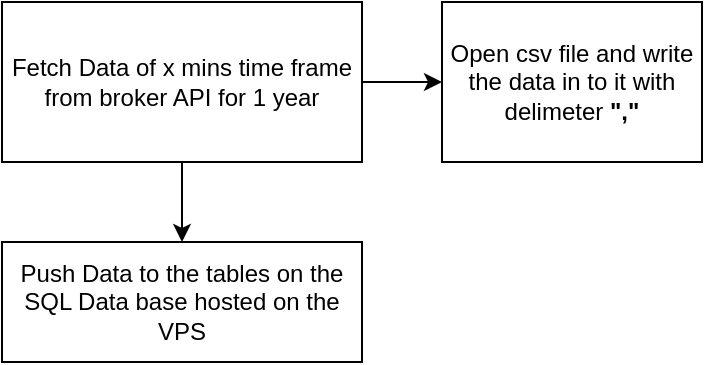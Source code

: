 <mxfile version="21.5.1" type="github">
  <diagram name="Page-1" id="0DDMd3gsn2C4s6-PBbxJ">
    <mxGraphModel dx="607" dy="312" grid="1" gridSize="10" guides="1" tooltips="1" connect="1" arrows="1" fold="1" page="1" pageScale="1" pageWidth="850" pageHeight="1100" math="0" shadow="0">
      <root>
        <mxCell id="0" />
        <mxCell id="1" parent="0" />
        <mxCell id="yVkJ5vQHjLdoR86XCxUz-2" value="Fetch Data of x mins time frame from broker API for 1 year" style="rounded=0;whiteSpace=wrap;html=1;" vertex="1" parent="1">
          <mxGeometry x="120" y="440" width="180" height="80" as="geometry" />
        </mxCell>
        <mxCell id="yVkJ5vQHjLdoR86XCxUz-3" value="Open csv file and write the data in to it with delimeter &lt;b&gt;&quot;,&quot;&lt;/b&gt;" style="rounded=0;whiteSpace=wrap;html=1;" vertex="1" parent="1">
          <mxGeometry x="340" y="440" width="130" height="80" as="geometry" />
        </mxCell>
        <mxCell id="yVkJ5vQHjLdoR86XCxUz-4" value="" style="endArrow=classic;html=1;rounded=0;exitX=1;exitY=0.5;exitDx=0;exitDy=0;entryX=0;entryY=0.5;entryDx=0;entryDy=0;" edge="1" parent="1" source="yVkJ5vQHjLdoR86XCxUz-2" target="yVkJ5vQHjLdoR86XCxUz-3">
          <mxGeometry width="50" height="50" relative="1" as="geometry">
            <mxPoint x="350" y="560" as="sourcePoint" />
            <mxPoint x="400" y="510" as="targetPoint" />
          </mxGeometry>
        </mxCell>
        <mxCell id="yVkJ5vQHjLdoR86XCxUz-5" value="Push Data to the tables on the SQL Data base hosted on the VPS" style="rounded=0;whiteSpace=wrap;html=1;" vertex="1" parent="1">
          <mxGeometry x="120" y="560" width="180" height="60" as="geometry" />
        </mxCell>
        <mxCell id="yVkJ5vQHjLdoR86XCxUz-6" value="" style="endArrow=classic;html=1;rounded=0;entryX=0.5;entryY=0;entryDx=0;entryDy=0;" edge="1" parent="1" source="yVkJ5vQHjLdoR86XCxUz-2" target="yVkJ5vQHjLdoR86XCxUz-5">
          <mxGeometry width="50" height="50" relative="1" as="geometry">
            <mxPoint x="350" y="560" as="sourcePoint" />
            <mxPoint x="400" y="510" as="targetPoint" />
          </mxGeometry>
        </mxCell>
      </root>
    </mxGraphModel>
  </diagram>
</mxfile>
